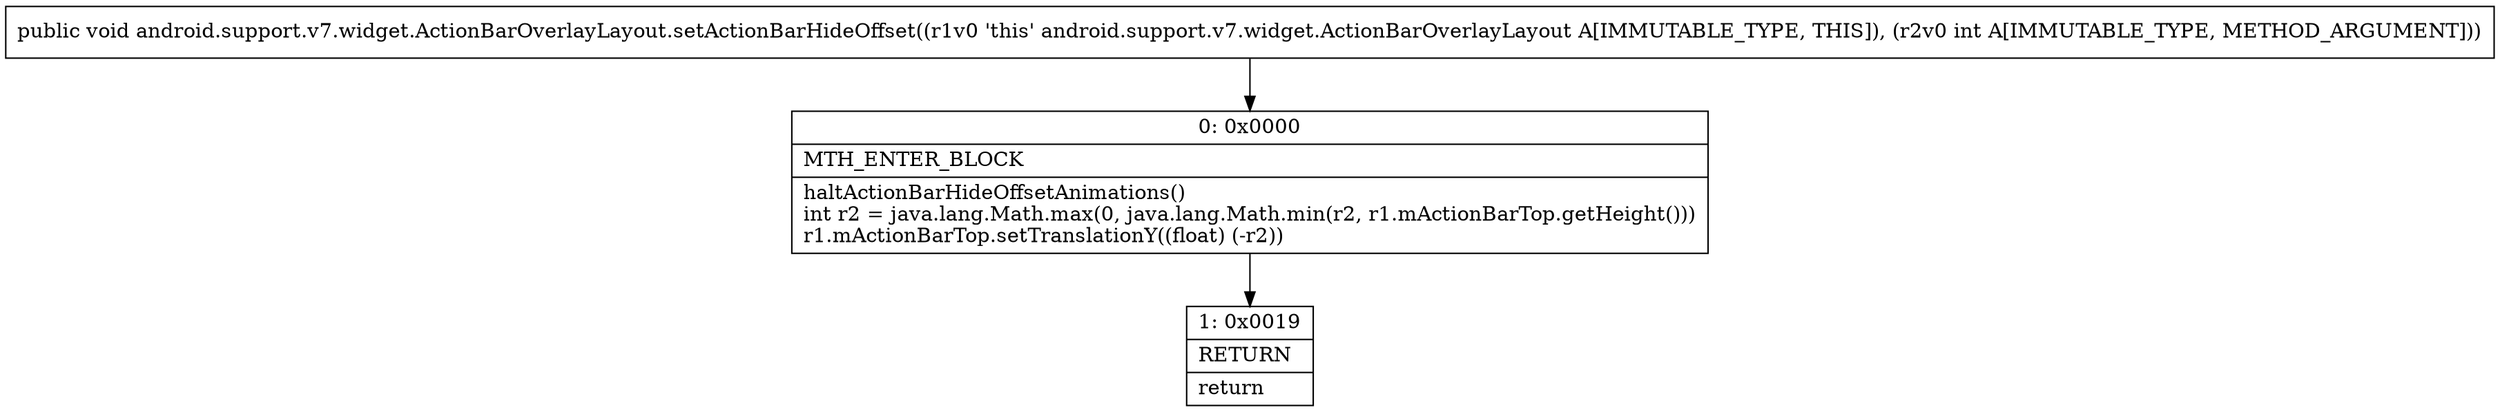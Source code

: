 digraph "CFG forandroid.support.v7.widget.ActionBarOverlayLayout.setActionBarHideOffset(I)V" {
Node_0 [shape=record,label="{0\:\ 0x0000|MTH_ENTER_BLOCK\l|haltActionBarHideOffsetAnimations()\lint r2 = java.lang.Math.max(0, java.lang.Math.min(r2, r1.mActionBarTop.getHeight()))\lr1.mActionBarTop.setTranslationY((float) (\-r2))\l}"];
Node_1 [shape=record,label="{1\:\ 0x0019|RETURN\l|return\l}"];
MethodNode[shape=record,label="{public void android.support.v7.widget.ActionBarOverlayLayout.setActionBarHideOffset((r1v0 'this' android.support.v7.widget.ActionBarOverlayLayout A[IMMUTABLE_TYPE, THIS]), (r2v0 int A[IMMUTABLE_TYPE, METHOD_ARGUMENT])) }"];
MethodNode -> Node_0;
Node_0 -> Node_1;
}

